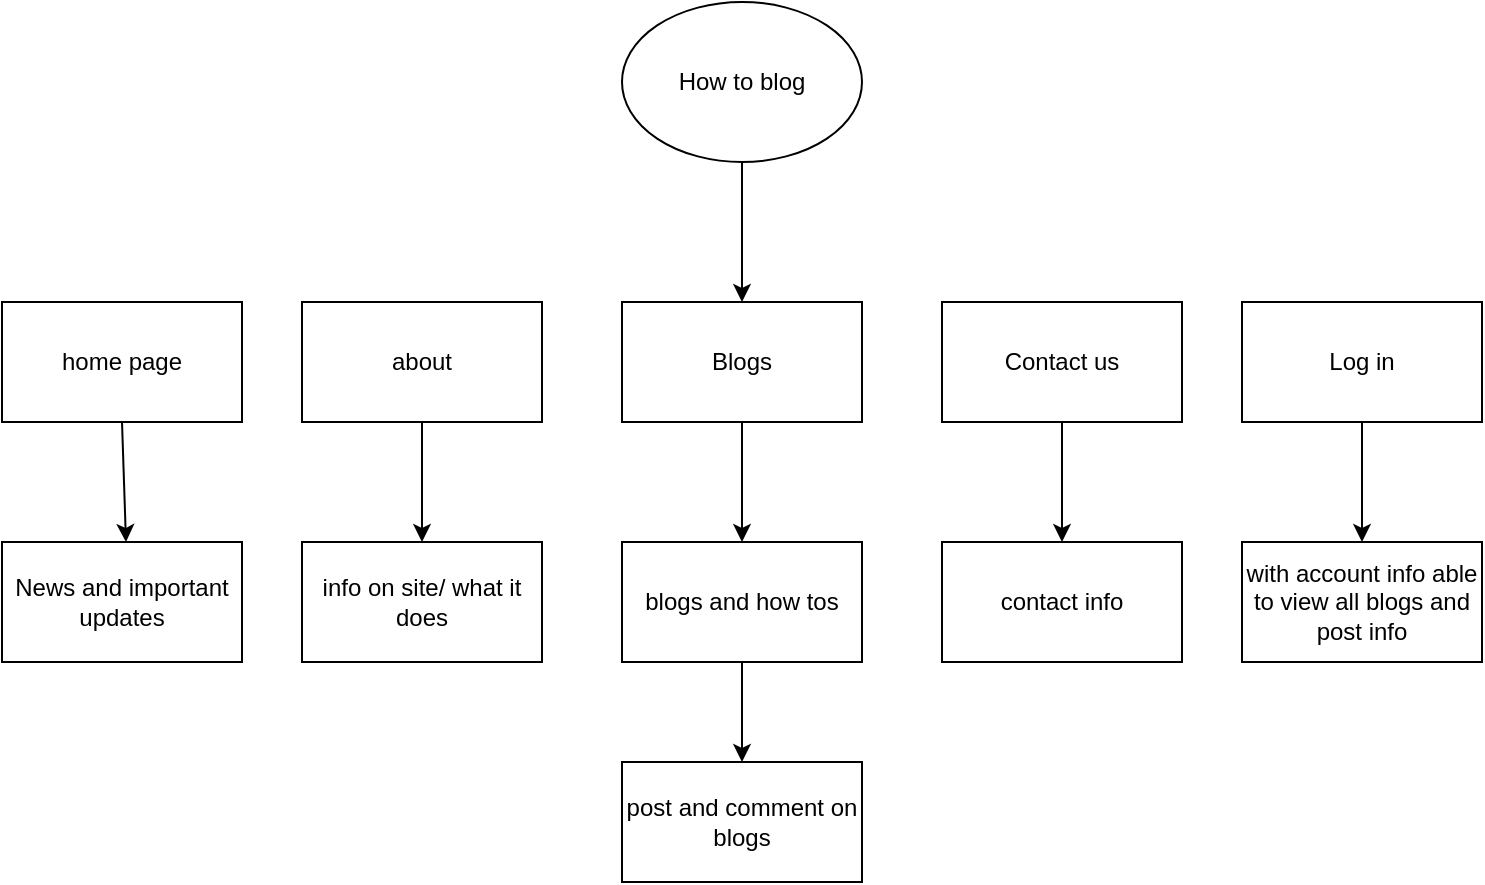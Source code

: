 <mxfile version="13.7.5" type="device"><diagram id="0teR67F8sn85_cR-OeSN" name="Page-1"><mxGraphModel dx="1046" dy="473" grid="1" gridSize="10" guides="1" tooltips="1" connect="1" arrows="1" fold="1" page="1" pageScale="1" pageWidth="850" pageHeight="1100" math="0" shadow="0"><root><mxCell id="0"/><mxCell id="1" parent="0"/><mxCell id="yp61svPaotvgX5ircv-J-1" value="How to blog" style="ellipse;whiteSpace=wrap;html=1;" vertex="1" parent="1"><mxGeometry x="350" y="10" width="120" height="80" as="geometry"/></mxCell><mxCell id="yp61svPaotvgX5ircv-J-2" value="" style="endArrow=classic;html=1;exitX=0.5;exitY=1;exitDx=0;exitDy=0;entryX=0.5;entryY=0;entryDx=0;entryDy=0;" edge="1" parent="1" source="yp61svPaotvgX5ircv-J-1" target="yp61svPaotvgX5ircv-J-7"><mxGeometry width="50" height="50" relative="1" as="geometry"><mxPoint x="360" y="160" as="sourcePoint"/><mxPoint x="410" y="150" as="targetPoint"/></mxGeometry></mxCell><mxCell id="yp61svPaotvgX5ircv-J-3" value="home page" style="rounded=0;whiteSpace=wrap;html=1;" vertex="1" parent="1"><mxGeometry x="40" y="160" width="120" height="60" as="geometry"/></mxCell><mxCell id="yp61svPaotvgX5ircv-J-4" value="" style="endArrow=classic;html=1;exitX=0.5;exitY=1;exitDx=0;exitDy=0;" edge="1" parent="1" source="yp61svPaotvgX5ircv-J-3"><mxGeometry width="50" height="50" relative="1" as="geometry"><mxPoint x="360" y="250" as="sourcePoint"/><mxPoint x="102" y="280" as="targetPoint"/></mxGeometry></mxCell><mxCell id="yp61svPaotvgX5ircv-J-5" value="about" style="rounded=0;whiteSpace=wrap;html=1;" vertex="1" parent="1"><mxGeometry x="190" y="160" width="120" height="60" as="geometry"/></mxCell><mxCell id="yp61svPaotvgX5ircv-J-6" value="" style="endArrow=classic;html=1;exitX=0.5;exitY=1;exitDx=0;exitDy=0;entryX=0.5;entryY=0;entryDx=0;entryDy=0;" edge="1" parent="1" source="yp61svPaotvgX5ircv-J-5" target="yp61svPaotvgX5ircv-J-11"><mxGeometry width="50" height="50" relative="1" as="geometry"><mxPoint x="360" y="490" as="sourcePoint"/><mxPoint x="250" y="290" as="targetPoint"/></mxGeometry></mxCell><mxCell id="yp61svPaotvgX5ircv-J-7" value="Blogs" style="rounded=0;whiteSpace=wrap;html=1;" vertex="1" parent="1"><mxGeometry x="350" y="160" width="120" height="60" as="geometry"/></mxCell><mxCell id="yp61svPaotvgX5ircv-J-8" value="Contact us" style="rounded=0;whiteSpace=wrap;html=1;" vertex="1" parent="1"><mxGeometry x="510" y="160" width="120" height="60" as="geometry"/></mxCell><mxCell id="yp61svPaotvgX5ircv-J-9" value="Log in" style="rounded=0;whiteSpace=wrap;html=1;" vertex="1" parent="1"><mxGeometry x="660" y="160" width="120" height="60" as="geometry"/></mxCell><mxCell id="yp61svPaotvgX5ircv-J-10" value="News and important updates" style="rounded=0;whiteSpace=wrap;html=1;" vertex="1" parent="1"><mxGeometry x="40" y="280" width="120" height="60" as="geometry"/></mxCell><mxCell id="yp61svPaotvgX5ircv-J-11" value="info on site/ what it does" style="rounded=0;whiteSpace=wrap;html=1;" vertex="1" parent="1"><mxGeometry x="190" y="280" width="120" height="60" as="geometry"/></mxCell><mxCell id="yp61svPaotvgX5ircv-J-12" value="blogs and how tos" style="rounded=0;whiteSpace=wrap;html=1;" vertex="1" parent="1"><mxGeometry x="350" y="280" width="120" height="60" as="geometry"/></mxCell><mxCell id="yp61svPaotvgX5ircv-J-13" value="" style="endArrow=classic;html=1;exitX=0.5;exitY=1;exitDx=0;exitDy=0;entryX=0.5;entryY=0;entryDx=0;entryDy=0;" edge="1" parent="1" source="yp61svPaotvgX5ircv-J-7" target="yp61svPaotvgX5ircv-J-12"><mxGeometry width="50" height="50" relative="1" as="geometry"><mxPoint x="380" y="300" as="sourcePoint"/><mxPoint x="410" y="290" as="targetPoint"/></mxGeometry></mxCell><mxCell id="yp61svPaotvgX5ircv-J-14" value="contact info" style="rounded=0;whiteSpace=wrap;html=1;" vertex="1" parent="1"><mxGeometry x="510" y="280" width="120" height="60" as="geometry"/></mxCell><mxCell id="yp61svPaotvgX5ircv-J-15" value="" style="endArrow=classic;html=1;exitX=0.5;exitY=1;exitDx=0;exitDy=0;entryX=0.5;entryY=0;entryDx=0;entryDy=0;" edge="1" parent="1" source="yp61svPaotvgX5ircv-J-8" target="yp61svPaotvgX5ircv-J-14"><mxGeometry width="50" height="50" relative="1" as="geometry"><mxPoint x="380" y="300" as="sourcePoint"/><mxPoint x="430" y="250" as="targetPoint"/><Array as="points"/></mxGeometry></mxCell><mxCell id="yp61svPaotvgX5ircv-J-16" value="with account info able to view all blogs and post info" style="rounded=0;whiteSpace=wrap;html=1;" vertex="1" parent="1"><mxGeometry x="660" y="280" width="120" height="60" as="geometry"/></mxCell><mxCell id="yp61svPaotvgX5ircv-J-17" value="" style="endArrow=classic;html=1;exitX=0.5;exitY=1;exitDx=0;exitDy=0;" edge="1" parent="1" source="yp61svPaotvgX5ircv-J-9" target="yp61svPaotvgX5ircv-J-16"><mxGeometry width="50" height="50" relative="1" as="geometry"><mxPoint x="770" y="270" as="sourcePoint"/><mxPoint x="820" y="220" as="targetPoint"/></mxGeometry></mxCell><mxCell id="yp61svPaotvgX5ircv-J-18" value="post and comment on blogs" style="rounded=0;whiteSpace=wrap;html=1;" vertex="1" parent="1"><mxGeometry x="350" y="390" width="120" height="60" as="geometry"/></mxCell><mxCell id="yp61svPaotvgX5ircv-J-19" value="" style="endArrow=classic;html=1;exitX=0.5;exitY=1;exitDx=0;exitDy=0;" edge="1" parent="1" source="yp61svPaotvgX5ircv-J-12"><mxGeometry width="50" height="50" relative="1" as="geometry"><mxPoint x="380" y="490" as="sourcePoint"/><mxPoint x="410" y="390" as="targetPoint"/><Array as="points"><mxPoint x="410" y="370"/></Array></mxGeometry></mxCell></root></mxGraphModel></diagram></mxfile>